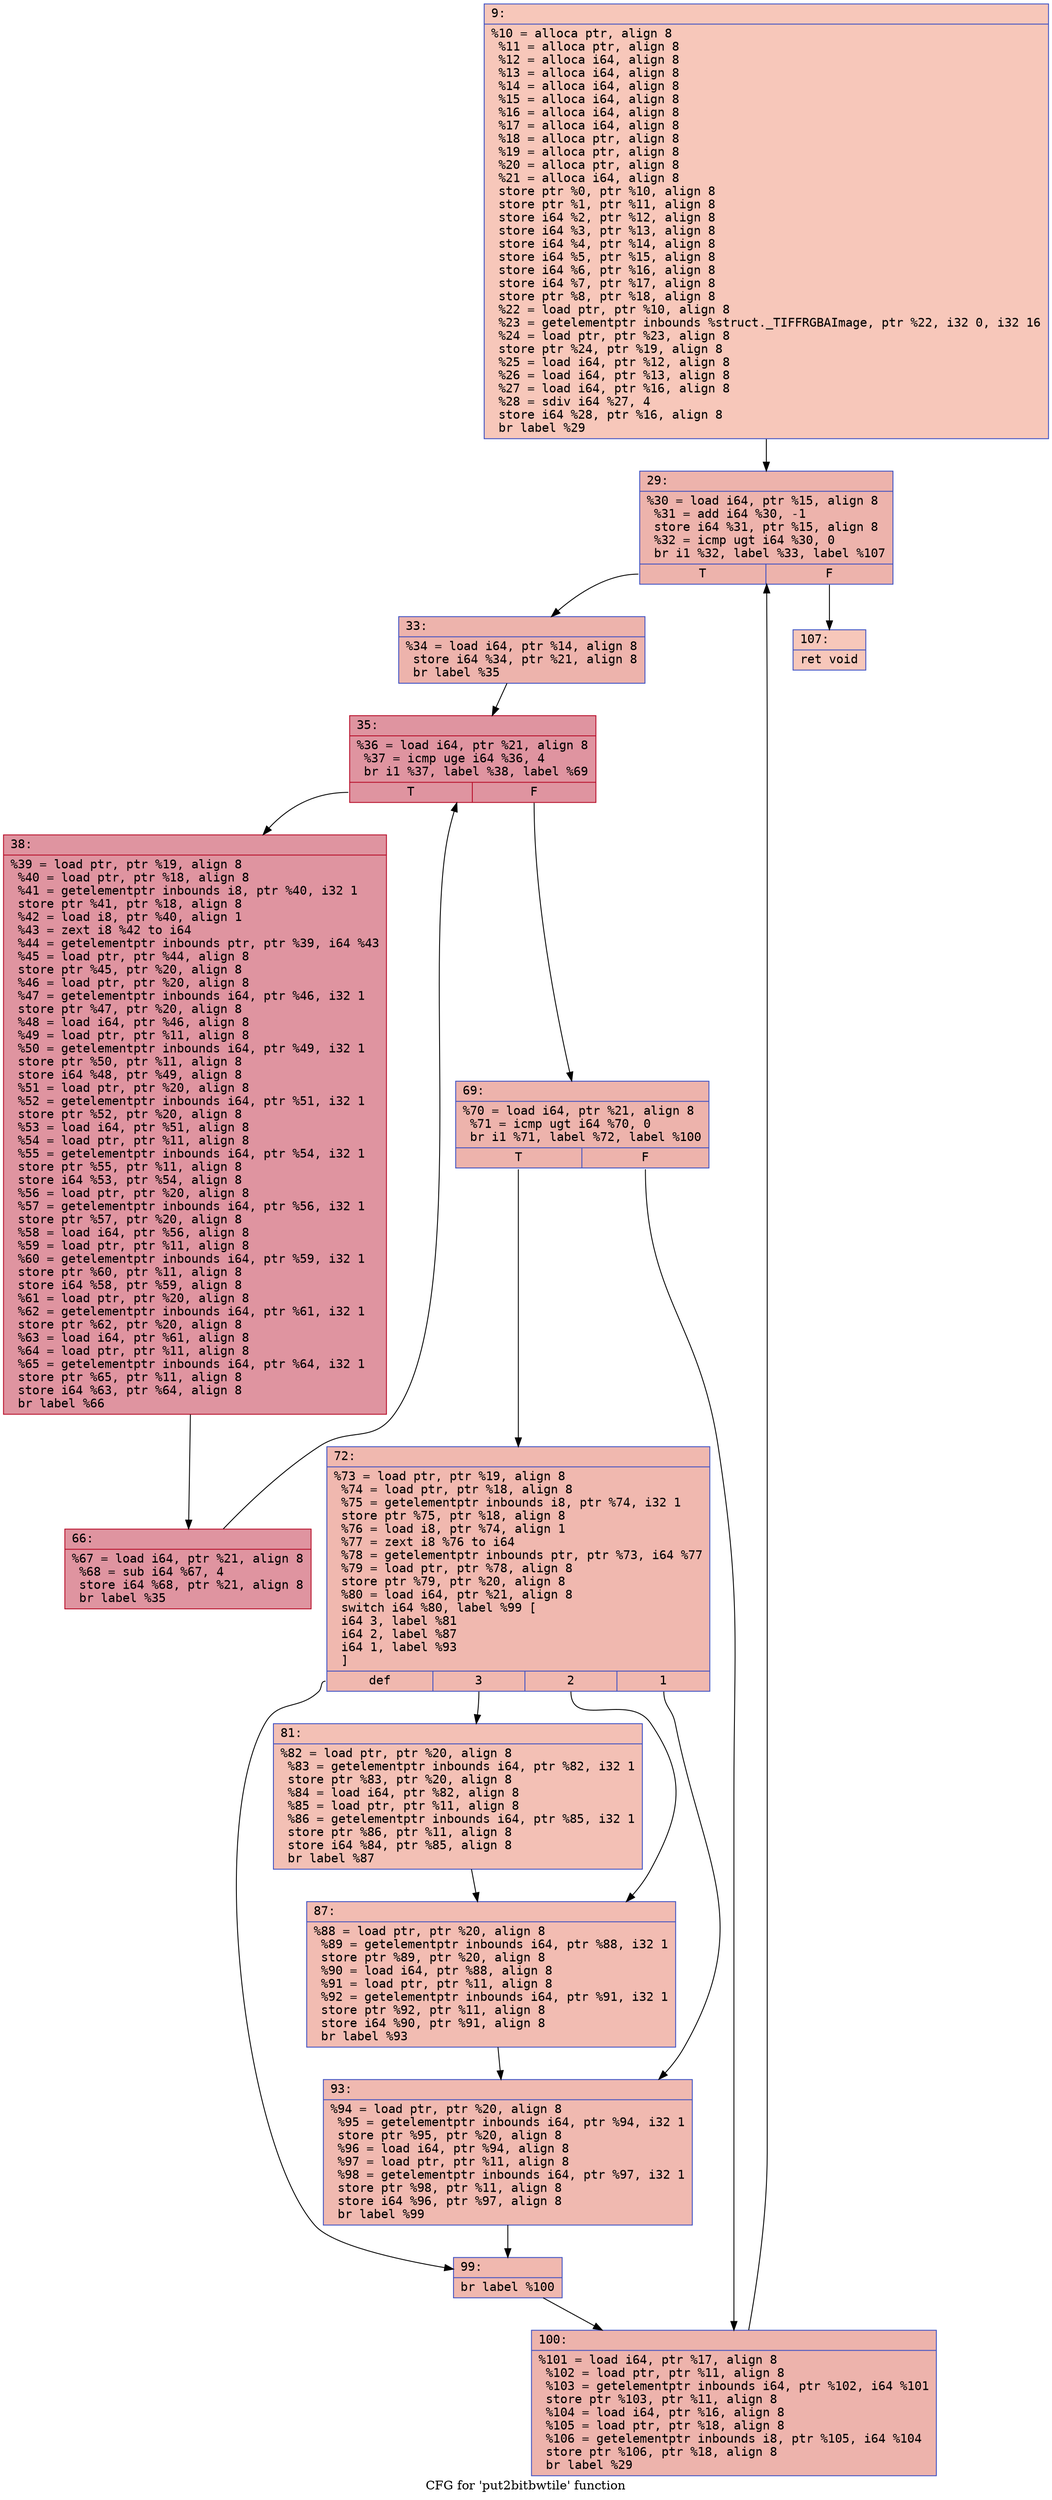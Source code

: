 digraph "CFG for 'put2bitbwtile' function" {
	label="CFG for 'put2bitbwtile' function";

	Node0x600002a2b700 [shape=record,color="#3d50c3ff", style=filled, fillcolor="#ec7f6370" fontname="Courier",label="{9:\l|  %10 = alloca ptr, align 8\l  %11 = alloca ptr, align 8\l  %12 = alloca i64, align 8\l  %13 = alloca i64, align 8\l  %14 = alloca i64, align 8\l  %15 = alloca i64, align 8\l  %16 = alloca i64, align 8\l  %17 = alloca i64, align 8\l  %18 = alloca ptr, align 8\l  %19 = alloca ptr, align 8\l  %20 = alloca ptr, align 8\l  %21 = alloca i64, align 8\l  store ptr %0, ptr %10, align 8\l  store ptr %1, ptr %11, align 8\l  store i64 %2, ptr %12, align 8\l  store i64 %3, ptr %13, align 8\l  store i64 %4, ptr %14, align 8\l  store i64 %5, ptr %15, align 8\l  store i64 %6, ptr %16, align 8\l  store i64 %7, ptr %17, align 8\l  store ptr %8, ptr %18, align 8\l  %22 = load ptr, ptr %10, align 8\l  %23 = getelementptr inbounds %struct._TIFFRGBAImage, ptr %22, i32 0, i32 16\l  %24 = load ptr, ptr %23, align 8\l  store ptr %24, ptr %19, align 8\l  %25 = load i64, ptr %12, align 8\l  %26 = load i64, ptr %13, align 8\l  %27 = load i64, ptr %16, align 8\l  %28 = sdiv i64 %27, 4\l  store i64 %28, ptr %16, align 8\l  br label %29\l}"];
	Node0x600002a2b700 -> Node0x600002a2bac0[tooltip="9 -> 29\nProbability 100.00%" ];
	Node0x600002a2bac0 [shape=record,color="#3d50c3ff", style=filled, fillcolor="#d6524470" fontname="Courier",label="{29:\l|  %30 = load i64, ptr %15, align 8\l  %31 = add i64 %30, -1\l  store i64 %31, ptr %15, align 8\l  %32 = icmp ugt i64 %30, 0\l  br i1 %32, label %33, label %107\l|{<s0>T|<s1>F}}"];
	Node0x600002a2bac0:s0 -> Node0x600002a2bb10[tooltip="29 -> 33\nProbability 96.88%" ];
	Node0x600002a2bac0:s1 -> Node0x600002a2be80[tooltip="29 -> 107\nProbability 3.12%" ];
	Node0x600002a2bb10 [shape=record,color="#3d50c3ff", style=filled, fillcolor="#d6524470" fontname="Courier",label="{33:\l|  %34 = load i64, ptr %14, align 8\l  store i64 %34, ptr %21, align 8\l  br label %35\l}"];
	Node0x600002a2bb10 -> Node0x600002a2bb60[tooltip="33 -> 35\nProbability 100.00%" ];
	Node0x600002a2bb60 [shape=record,color="#b70d28ff", style=filled, fillcolor="#b70d2870" fontname="Courier",label="{35:\l|  %36 = load i64, ptr %21, align 8\l  %37 = icmp uge i64 %36, 4\l  br i1 %37, label %38, label %69\l|{<s0>T|<s1>F}}"];
	Node0x600002a2bb60:s0 -> Node0x600002a2bbb0[tooltip="35 -> 38\nProbability 96.88%" ];
	Node0x600002a2bb60:s1 -> Node0x600002a2bc50[tooltip="35 -> 69\nProbability 3.12%" ];
	Node0x600002a2bbb0 [shape=record,color="#b70d28ff", style=filled, fillcolor="#b70d2870" fontname="Courier",label="{38:\l|  %39 = load ptr, ptr %19, align 8\l  %40 = load ptr, ptr %18, align 8\l  %41 = getelementptr inbounds i8, ptr %40, i32 1\l  store ptr %41, ptr %18, align 8\l  %42 = load i8, ptr %40, align 1\l  %43 = zext i8 %42 to i64\l  %44 = getelementptr inbounds ptr, ptr %39, i64 %43\l  %45 = load ptr, ptr %44, align 8\l  store ptr %45, ptr %20, align 8\l  %46 = load ptr, ptr %20, align 8\l  %47 = getelementptr inbounds i64, ptr %46, i32 1\l  store ptr %47, ptr %20, align 8\l  %48 = load i64, ptr %46, align 8\l  %49 = load ptr, ptr %11, align 8\l  %50 = getelementptr inbounds i64, ptr %49, i32 1\l  store ptr %50, ptr %11, align 8\l  store i64 %48, ptr %49, align 8\l  %51 = load ptr, ptr %20, align 8\l  %52 = getelementptr inbounds i64, ptr %51, i32 1\l  store ptr %52, ptr %20, align 8\l  %53 = load i64, ptr %51, align 8\l  %54 = load ptr, ptr %11, align 8\l  %55 = getelementptr inbounds i64, ptr %54, i32 1\l  store ptr %55, ptr %11, align 8\l  store i64 %53, ptr %54, align 8\l  %56 = load ptr, ptr %20, align 8\l  %57 = getelementptr inbounds i64, ptr %56, i32 1\l  store ptr %57, ptr %20, align 8\l  %58 = load i64, ptr %56, align 8\l  %59 = load ptr, ptr %11, align 8\l  %60 = getelementptr inbounds i64, ptr %59, i32 1\l  store ptr %60, ptr %11, align 8\l  store i64 %58, ptr %59, align 8\l  %61 = load ptr, ptr %20, align 8\l  %62 = getelementptr inbounds i64, ptr %61, i32 1\l  store ptr %62, ptr %20, align 8\l  %63 = load i64, ptr %61, align 8\l  %64 = load ptr, ptr %11, align 8\l  %65 = getelementptr inbounds i64, ptr %64, i32 1\l  store ptr %65, ptr %11, align 8\l  store i64 %63, ptr %64, align 8\l  br label %66\l}"];
	Node0x600002a2bbb0 -> Node0x600002a2bc00[tooltip="38 -> 66\nProbability 100.00%" ];
	Node0x600002a2bc00 [shape=record,color="#b70d28ff", style=filled, fillcolor="#b70d2870" fontname="Courier",label="{66:\l|  %67 = load i64, ptr %21, align 8\l  %68 = sub i64 %67, 4\l  store i64 %68, ptr %21, align 8\l  br label %35\l}"];
	Node0x600002a2bc00 -> Node0x600002a2bb60[tooltip="66 -> 35\nProbability 100.00%" ];
	Node0x600002a2bc50 [shape=record,color="#3d50c3ff", style=filled, fillcolor="#d6524470" fontname="Courier",label="{69:\l|  %70 = load i64, ptr %21, align 8\l  %71 = icmp ugt i64 %70, 0\l  br i1 %71, label %72, label %100\l|{<s0>T|<s1>F}}"];
	Node0x600002a2bc50:s0 -> Node0x600002a2bca0[tooltip="69 -> 72\nProbability 50.00%" ];
	Node0x600002a2bc50:s1 -> Node0x600002a2be30[tooltip="69 -> 100\nProbability 50.00%" ];
	Node0x600002a2bca0 [shape=record,color="#3d50c3ff", style=filled, fillcolor="#dc5d4a70" fontname="Courier",label="{72:\l|  %73 = load ptr, ptr %19, align 8\l  %74 = load ptr, ptr %18, align 8\l  %75 = getelementptr inbounds i8, ptr %74, i32 1\l  store ptr %75, ptr %18, align 8\l  %76 = load i8, ptr %74, align 1\l  %77 = zext i8 %76 to i64\l  %78 = getelementptr inbounds ptr, ptr %73, i64 %77\l  %79 = load ptr, ptr %78, align 8\l  store ptr %79, ptr %20, align 8\l  %80 = load i64, ptr %21, align 8\l  switch i64 %80, label %99 [\l    i64 3, label %81\l    i64 2, label %87\l    i64 1, label %93\l  ]\l|{<s0>def|<s1>3|<s2>2|<s3>1}}"];
	Node0x600002a2bca0:s0 -> Node0x600002a2bde0[tooltip="72 -> 99\nProbability 25.00%" ];
	Node0x600002a2bca0:s1 -> Node0x600002a2bcf0[tooltip="72 -> 81\nProbability 25.00%" ];
	Node0x600002a2bca0:s2 -> Node0x600002a2bd40[tooltip="72 -> 87\nProbability 25.00%" ];
	Node0x600002a2bca0:s3 -> Node0x600002a2bd90[tooltip="72 -> 93\nProbability 25.00%" ];
	Node0x600002a2bcf0 [shape=record,color="#3d50c3ff", style=filled, fillcolor="#e5705870" fontname="Courier",label="{81:\l|  %82 = load ptr, ptr %20, align 8\l  %83 = getelementptr inbounds i64, ptr %82, i32 1\l  store ptr %83, ptr %20, align 8\l  %84 = load i64, ptr %82, align 8\l  %85 = load ptr, ptr %11, align 8\l  %86 = getelementptr inbounds i64, ptr %85, i32 1\l  store ptr %86, ptr %11, align 8\l  store i64 %84, ptr %85, align 8\l  br label %87\l}"];
	Node0x600002a2bcf0 -> Node0x600002a2bd40[tooltip="81 -> 87\nProbability 100.00%" ];
	Node0x600002a2bd40 [shape=record,color="#3d50c3ff", style=filled, fillcolor="#e1675170" fontname="Courier",label="{87:\l|  %88 = load ptr, ptr %20, align 8\l  %89 = getelementptr inbounds i64, ptr %88, i32 1\l  store ptr %89, ptr %20, align 8\l  %90 = load i64, ptr %88, align 8\l  %91 = load ptr, ptr %11, align 8\l  %92 = getelementptr inbounds i64, ptr %91, i32 1\l  store ptr %92, ptr %11, align 8\l  store i64 %90, ptr %91, align 8\l  br label %93\l}"];
	Node0x600002a2bd40 -> Node0x600002a2bd90[tooltip="87 -> 93\nProbability 100.00%" ];
	Node0x600002a2bd90 [shape=record,color="#3d50c3ff", style=filled, fillcolor="#de614d70" fontname="Courier",label="{93:\l|  %94 = load ptr, ptr %20, align 8\l  %95 = getelementptr inbounds i64, ptr %94, i32 1\l  store ptr %95, ptr %20, align 8\l  %96 = load i64, ptr %94, align 8\l  %97 = load ptr, ptr %11, align 8\l  %98 = getelementptr inbounds i64, ptr %97, i32 1\l  store ptr %98, ptr %11, align 8\l  store i64 %96, ptr %97, align 8\l  br label %99\l}"];
	Node0x600002a2bd90 -> Node0x600002a2bde0[tooltip="93 -> 99\nProbability 100.00%" ];
	Node0x600002a2bde0 [shape=record,color="#3d50c3ff", style=filled, fillcolor="#dc5d4a70" fontname="Courier",label="{99:\l|  br label %100\l}"];
	Node0x600002a2bde0 -> Node0x600002a2be30[tooltip="99 -> 100\nProbability 100.00%" ];
	Node0x600002a2be30 [shape=record,color="#3d50c3ff", style=filled, fillcolor="#d6524470" fontname="Courier",label="{100:\l|  %101 = load i64, ptr %17, align 8\l  %102 = load ptr, ptr %11, align 8\l  %103 = getelementptr inbounds i64, ptr %102, i64 %101\l  store ptr %103, ptr %11, align 8\l  %104 = load i64, ptr %16, align 8\l  %105 = load ptr, ptr %18, align 8\l  %106 = getelementptr inbounds i8, ptr %105, i64 %104\l  store ptr %106, ptr %18, align 8\l  br label %29\l}"];
	Node0x600002a2be30 -> Node0x600002a2bac0[tooltip="100 -> 29\nProbability 100.00%" ];
	Node0x600002a2be80 [shape=record,color="#3d50c3ff", style=filled, fillcolor="#ec7f6370" fontname="Courier",label="{107:\l|  ret void\l}"];
}
